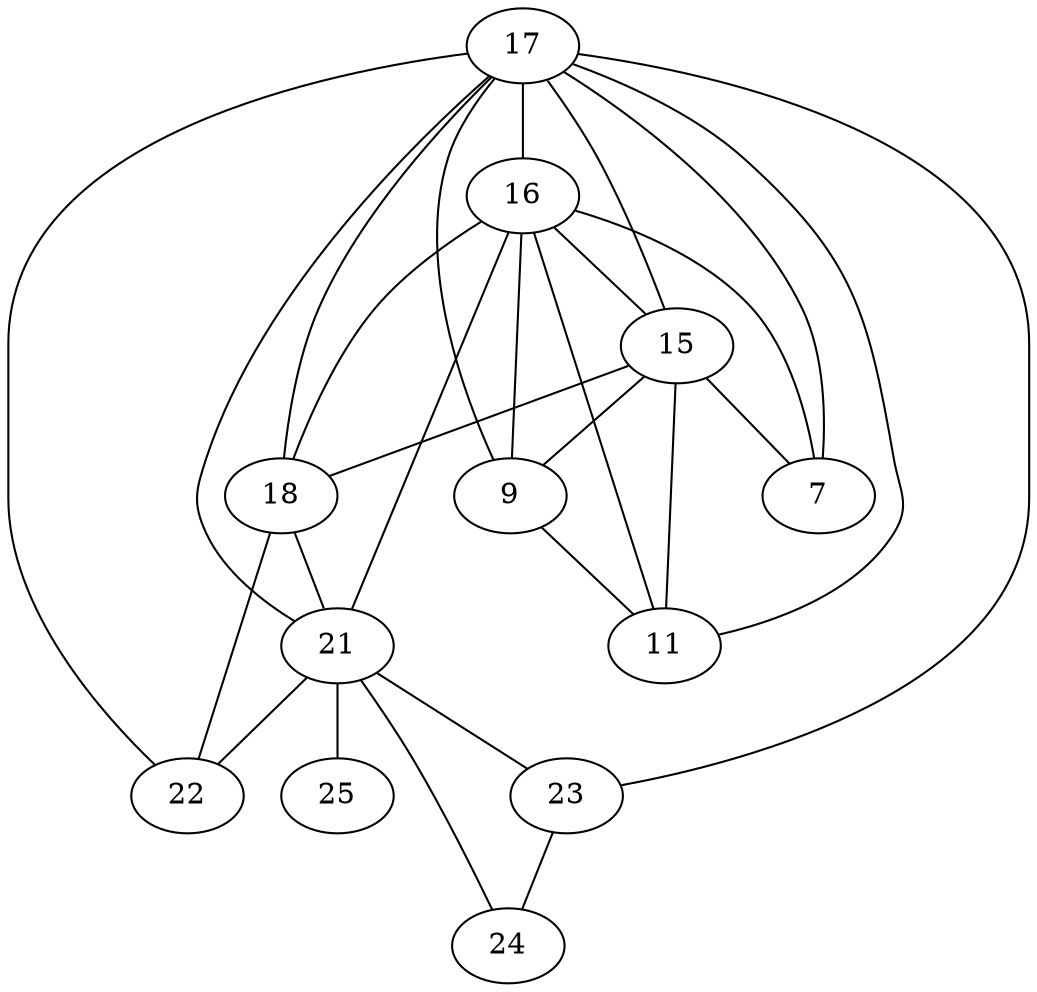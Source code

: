 strict graph{
16 -- 7
17 -- 7
15 -- 7
16 -- 9
17 -- 9
15 -- 9
16 -- 11
17 -- 11
9 -- 11
15 -- 11
16 -- 15
17 -- 15
17 -- 16
16 -- 18
17 -- 18
15 -- 18
16 -- 21
17 -- 21
18 -- 21
17 -- 22
18 -- 22
21 -- 22
17 -- 23
21 -- 23
21 -- 24
23 -- 24
21 -- 25
}
